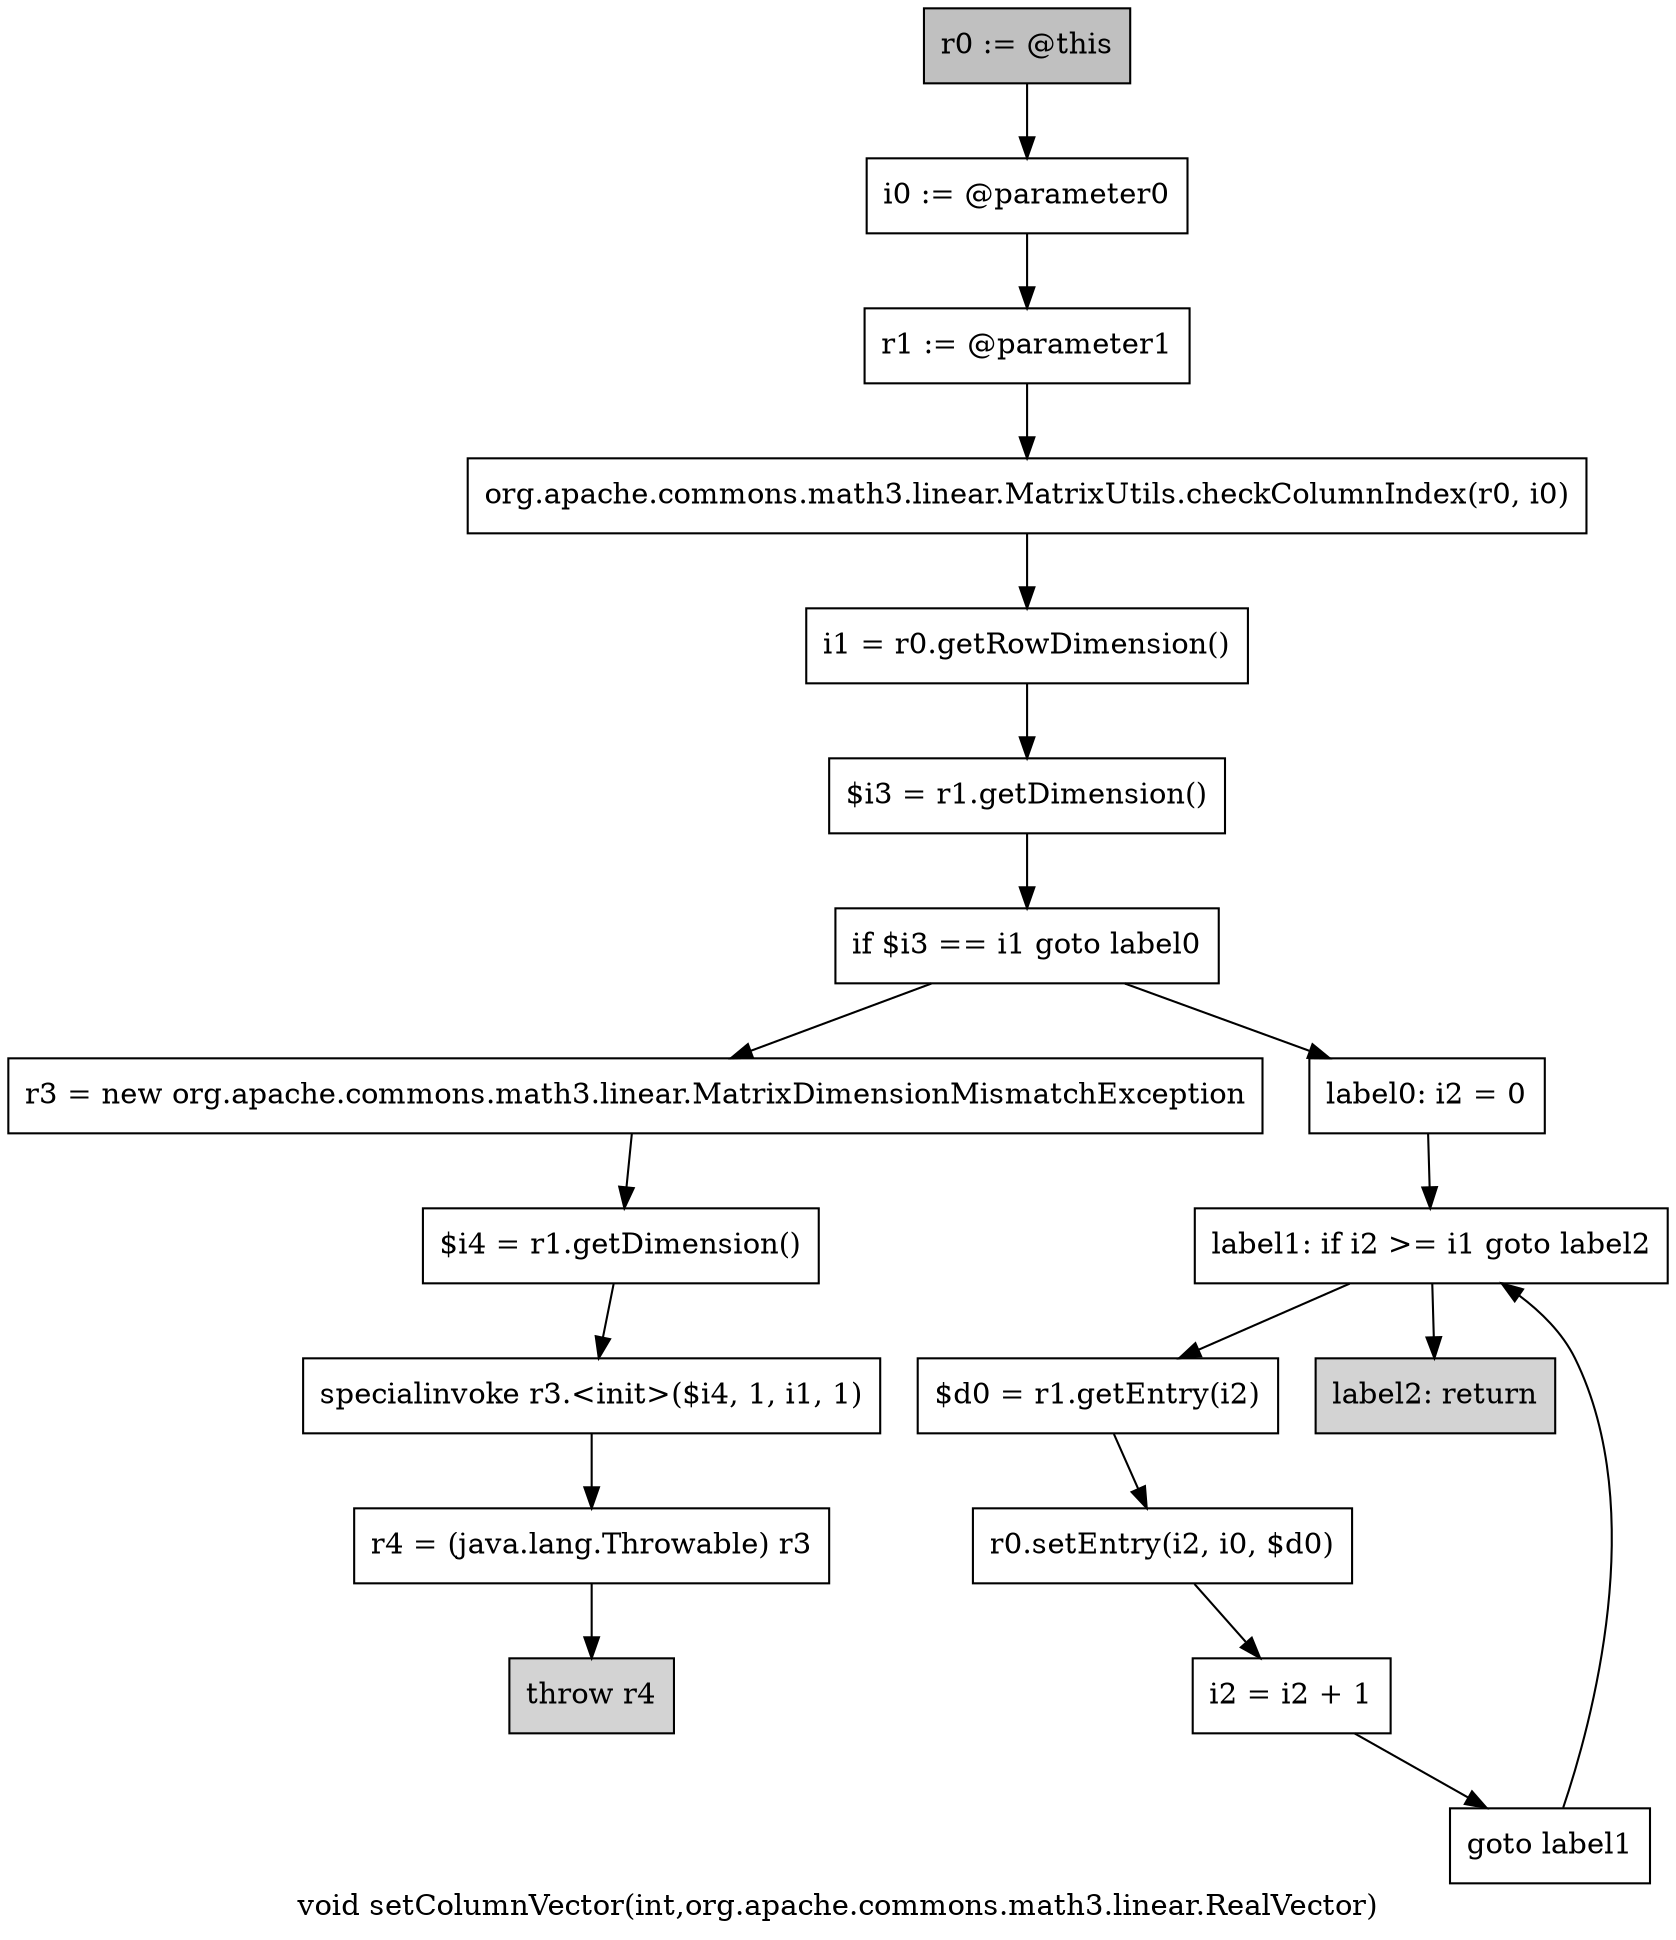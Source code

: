 digraph "void setColumnVector(int,org.apache.commons.math3.linear.RealVector)" {
    label="void setColumnVector(int,org.apache.commons.math3.linear.RealVector)";
    node [shape=box];
    "0" [style=filled,fillcolor=gray,label="r0 := @this",];
    "1" [label="i0 := @parameter0",];
    "0"->"1";
    "2" [label="r1 := @parameter1",];
    "1"->"2";
    "3" [label="org.apache.commons.math3.linear.MatrixUtils.checkColumnIndex(r0, i0)",];
    "2"->"3";
    "4" [label="i1 = r0.getRowDimension()",];
    "3"->"4";
    "5" [label="$i3 = r1.getDimension()",];
    "4"->"5";
    "6" [label="if $i3 == i1 goto label0",];
    "5"->"6";
    "7" [label="r3 = new org.apache.commons.math3.linear.MatrixDimensionMismatchException",];
    "6"->"7";
    "12" [label="label0: i2 = 0",];
    "6"->"12";
    "8" [label="$i4 = r1.getDimension()",];
    "7"->"8";
    "9" [label="specialinvoke r3.<init>($i4, 1, i1, 1)",];
    "8"->"9";
    "10" [label="r4 = (java.lang.Throwable) r3",];
    "9"->"10";
    "11" [style=filled,fillcolor=lightgray,label="throw r4",];
    "10"->"11";
    "13" [label="label1: if i2 >= i1 goto label2",];
    "12"->"13";
    "14" [label="$d0 = r1.getEntry(i2)",];
    "13"->"14";
    "18" [style=filled,fillcolor=lightgray,label="label2: return",];
    "13"->"18";
    "15" [label="r0.setEntry(i2, i0, $d0)",];
    "14"->"15";
    "16" [label="i2 = i2 + 1",];
    "15"->"16";
    "17" [label="goto label1",];
    "16"->"17";
    "17"->"13";
}

